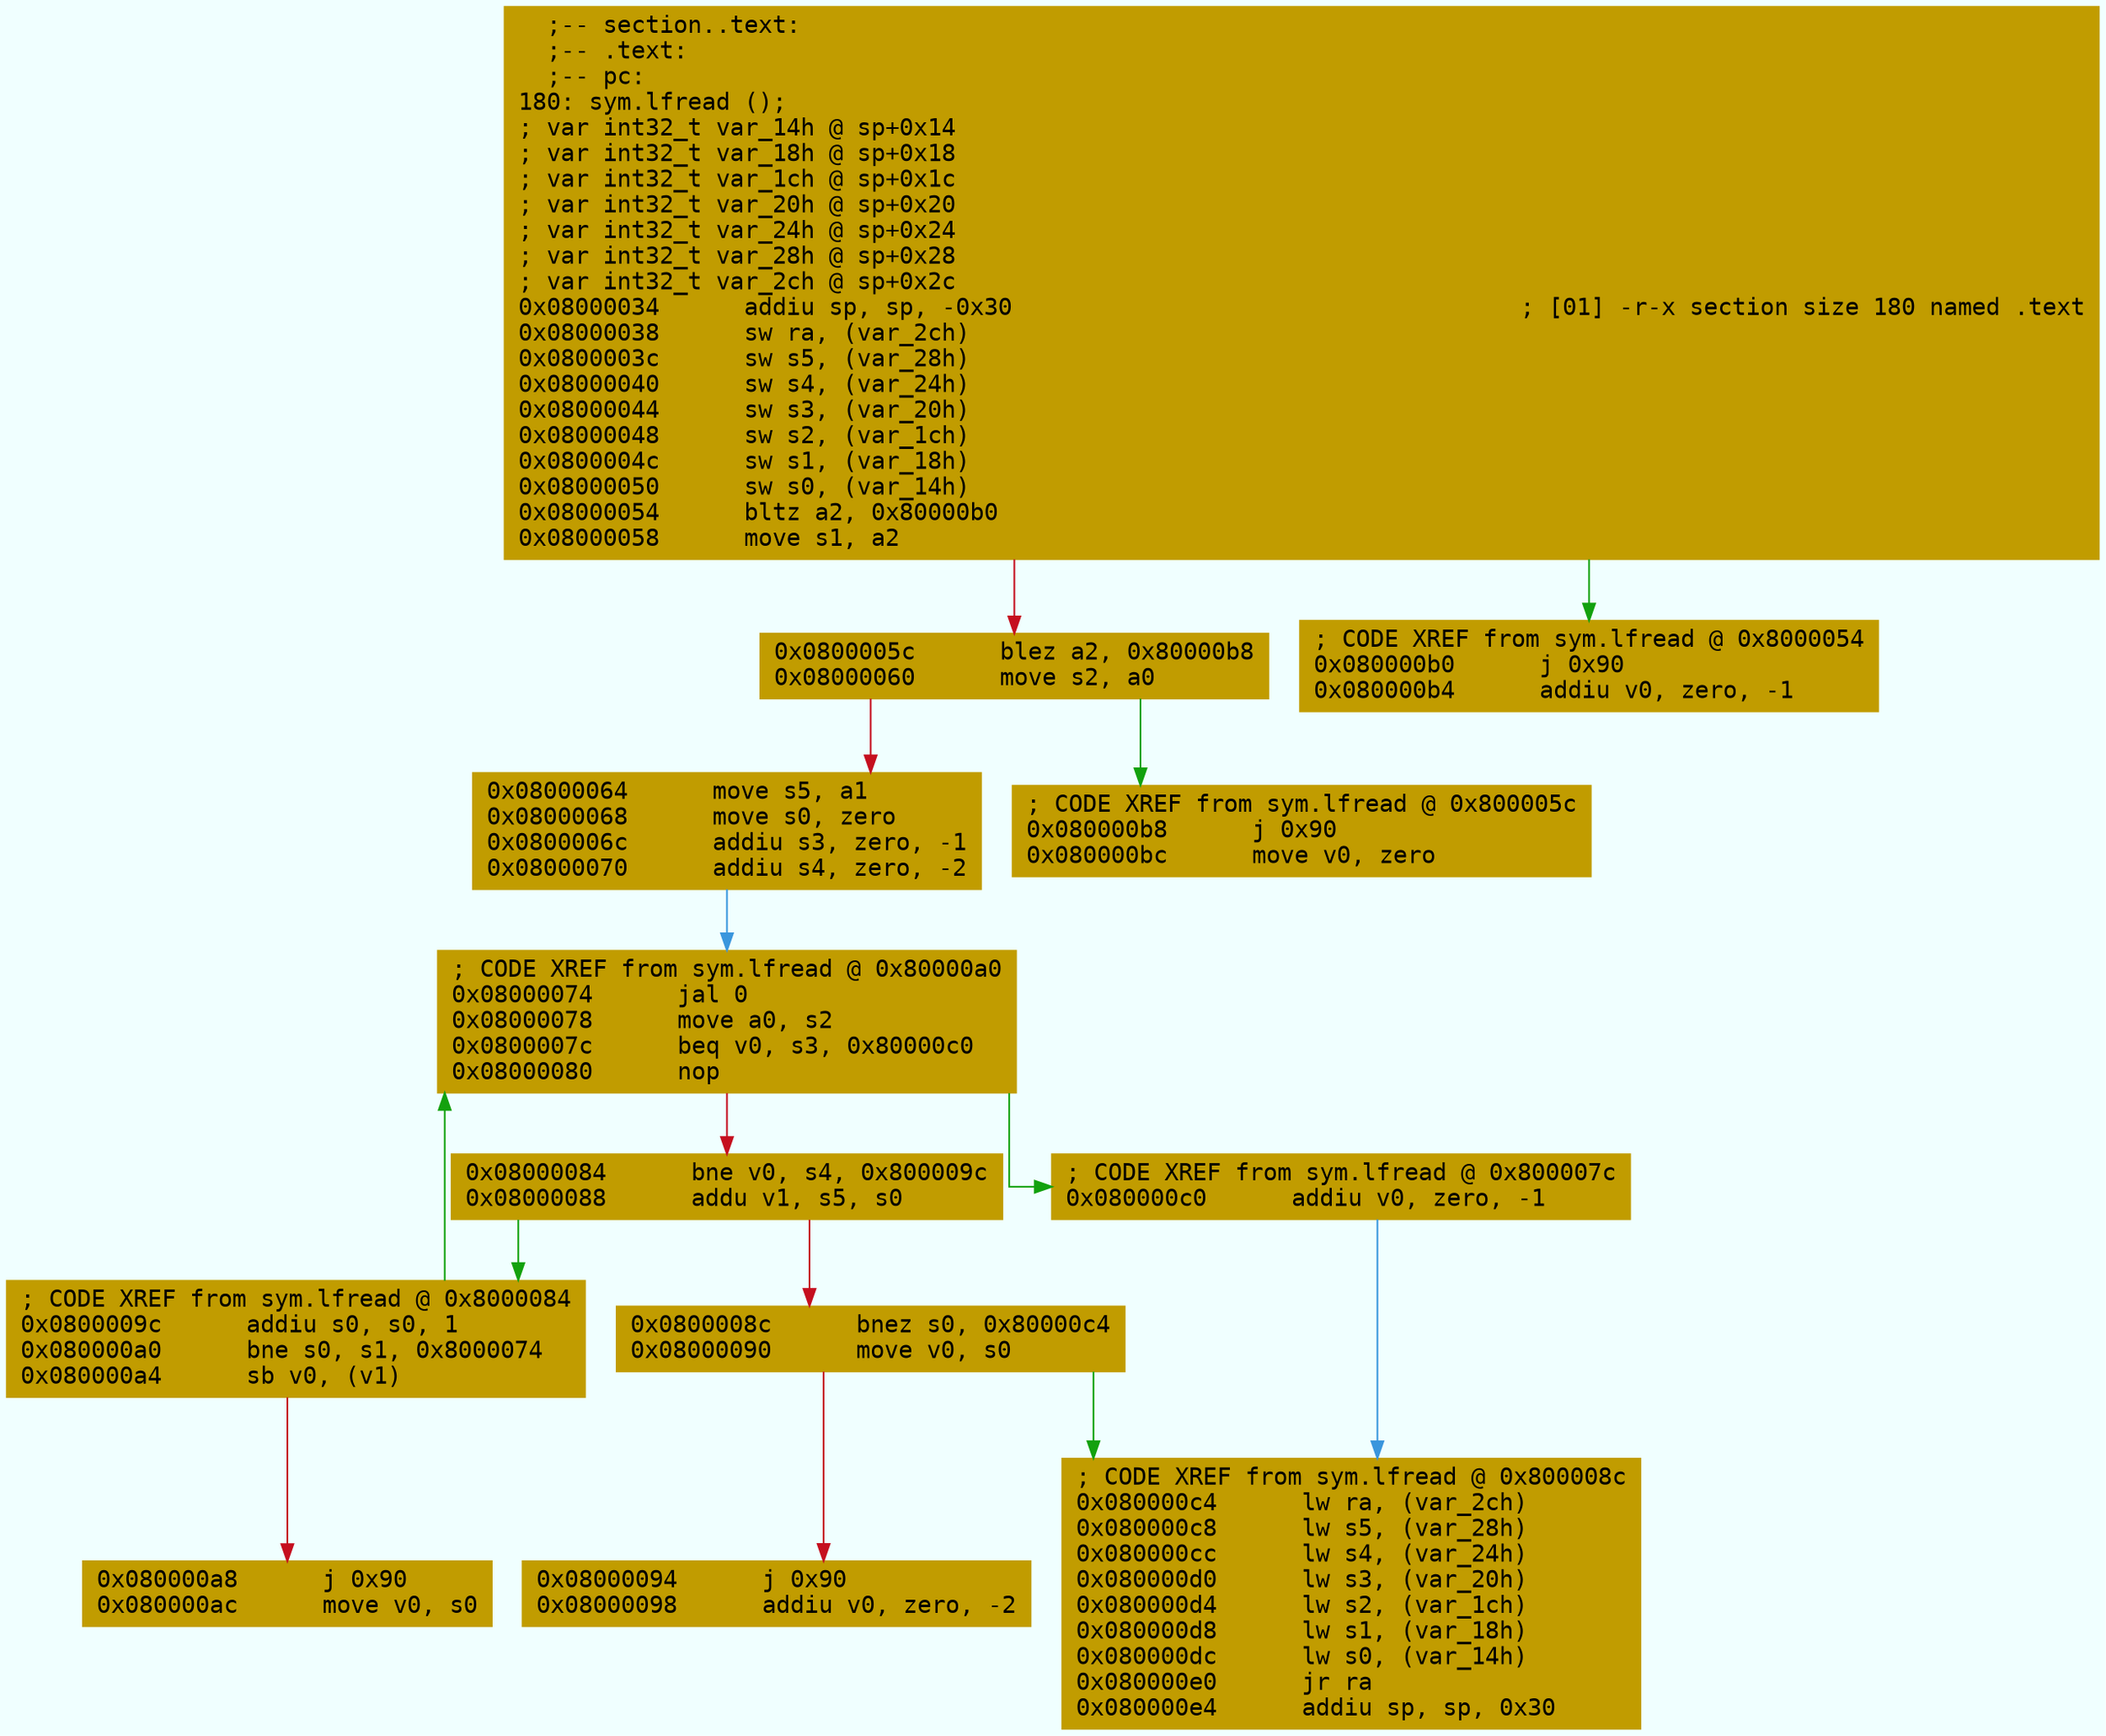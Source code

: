 digraph code {
	graph [bgcolor=azure fontsize=8 fontname="Courier" splines="ortho"];
	node [fillcolor=gray style=filled shape=box];
	edge [arrowhead="normal"];
	"0x08000034" [URL="sym.lfread/0x08000034", fillcolor="#c19c00",color="#c19c00", fontname="Courier",label="  ;-- section..text:\l  ;-- .text:\l  ;-- pc:\l180: sym.lfread ();\l; var int32_t var_14h @ sp+0x14\l; var int32_t var_18h @ sp+0x18\l; var int32_t var_1ch @ sp+0x1c\l; var int32_t var_20h @ sp+0x20\l; var int32_t var_24h @ sp+0x24\l; var int32_t var_28h @ sp+0x28\l; var int32_t var_2ch @ sp+0x2c\l0x08000034      addiu sp, sp, -0x30                                    ; [01] -r-x section size 180 named .text\l0x08000038      sw ra, (var_2ch)\l0x0800003c      sw s5, (var_28h)\l0x08000040      sw s4, (var_24h)\l0x08000044      sw s3, (var_20h)\l0x08000048      sw s2, (var_1ch)\l0x0800004c      sw s1, (var_18h)\l0x08000050      sw s0, (var_14h)\l0x08000054      bltz a2, 0x80000b0\l0x08000058      move s1, a2\l"]
	"0x0800005c" [URL="sym.lfread/0x0800005c", fillcolor="#c19c00",color="#c19c00", fontname="Courier",label="0x0800005c      blez a2, 0x80000b8\l0x08000060      move s2, a0\l"]
	"0x08000064" [URL="sym.lfread/0x08000064", fillcolor="#c19c00",color="#c19c00", fontname="Courier",label="0x08000064      move s5, a1\l0x08000068      move s0, zero\l0x0800006c      addiu s3, zero, -1\l0x08000070      addiu s4, zero, -2\l"]
	"0x08000074" [URL="sym.lfread/0x08000074", fillcolor="#c19c00",color="#c19c00", fontname="Courier",label="; CODE XREF from sym.lfread @ 0x80000a0\l0x08000074      jal 0\l0x08000078      move a0, s2\l0x0800007c      beq v0, s3, 0x80000c0\l0x08000080      nop\l"]
	"0x08000084" [URL="sym.lfread/0x08000084", fillcolor="#c19c00",color="#c19c00", fontname="Courier",label="0x08000084      bne v0, s4, 0x800009c\l0x08000088      addu v1, s5, s0\l"]
	"0x0800008c" [URL="sym.lfread/0x0800008c", fillcolor="#c19c00",color="#c19c00", fontname="Courier",label="0x0800008c      bnez s0, 0x80000c4\l0x08000090      move v0, s0\l"]
	"0x08000094" [URL="sym.lfread/0x08000094", fillcolor="#c19c00",color="#c19c00", fontname="Courier",label="0x08000094      j 0x90\l0x08000098      addiu v0, zero, -2\l"]
	"0x0800009c" [URL="sym.lfread/0x0800009c", fillcolor="#c19c00",color="#c19c00", fontname="Courier",label="; CODE XREF from sym.lfread @ 0x8000084\l0x0800009c      addiu s0, s0, 1\l0x080000a0      bne s0, s1, 0x8000074\l0x080000a4      sb v0, (v1)\l"]
	"0x080000a8" [URL="sym.lfread/0x080000a8", fillcolor="#c19c00",color="#c19c00", fontname="Courier",label="0x080000a8      j 0x90\l0x080000ac      move v0, s0\l"]
	"0x080000b0" [URL="sym.lfread/0x080000b0", fillcolor="#c19c00",color="#c19c00", fontname="Courier",label="; CODE XREF from sym.lfread @ 0x8000054\l0x080000b0      j 0x90\l0x080000b4      addiu v0, zero, -1\l"]
	"0x080000b8" [URL="sym.lfread/0x080000b8", fillcolor="#c19c00",color="#c19c00", fontname="Courier",label="; CODE XREF from sym.lfread @ 0x800005c\l0x080000b8      j 0x90\l0x080000bc      move v0, zero\l"]
	"0x080000c0" [URL="sym.lfread/0x080000c0", fillcolor="#c19c00",color="#c19c00", fontname="Courier",label="; CODE XREF from sym.lfread @ 0x800007c\l0x080000c0      addiu v0, zero, -1\l"]
	"0x080000c4" [URL="sym.lfread/0x080000c4", fillcolor="#c19c00",color="#c19c00", fontname="Courier",label="; CODE XREF from sym.lfread @ 0x800008c\l0x080000c4      lw ra, (var_2ch)\l0x080000c8      lw s5, (var_28h)\l0x080000cc      lw s4, (var_24h)\l0x080000d0      lw s3, (var_20h)\l0x080000d4      lw s2, (var_1ch)\l0x080000d8      lw s1, (var_18h)\l0x080000dc      lw s0, (var_14h)\l0x080000e0      jr ra\l0x080000e4      addiu sp, sp, 0x30\l"]
        "0x08000034" -> "0x080000b0" [color="#13a10e"];
        "0x08000034" -> "0x0800005c" [color="#c50f1f"];
        "0x0800005c" -> "0x080000b8" [color="#13a10e"];
        "0x0800005c" -> "0x08000064" [color="#c50f1f"];
        "0x08000064" -> "0x08000074" [color="#3a96dd"];
        "0x08000074" -> "0x080000c0" [color="#13a10e"];
        "0x08000074" -> "0x08000084" [color="#c50f1f"];
        "0x08000084" -> "0x0800009c" [color="#13a10e"];
        "0x08000084" -> "0x0800008c" [color="#c50f1f"];
        "0x0800008c" -> "0x080000c4" [color="#13a10e"];
        "0x0800008c" -> "0x08000094" [color="#c50f1f"];
        "0x0800009c" -> "0x08000074" [color="#13a10e"];
        "0x0800009c" -> "0x080000a8" [color="#c50f1f"];
        "0x080000c0" -> "0x080000c4" [color="#3a96dd"];
}
